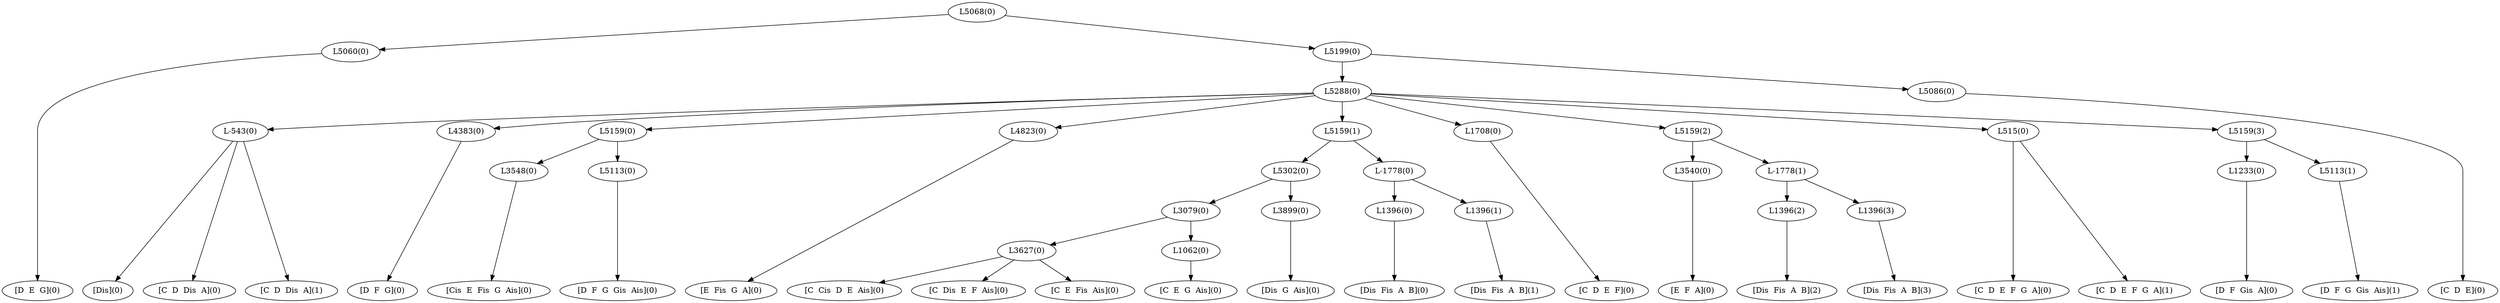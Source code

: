 digraph sample{
"L5060(0)"->"[D  E  G](0)"
"L-543(0)"->"[Dis](0)"
"L-543(0)"->"[C  D  Dis  A](0)"
"L-543(0)"->"[C  D  Dis  A](1)"
"L4383(0)"->"[D  F  G](0)"
"L3548(0)"->"[Cis  E  Fis  G  Ais](0)"
"L5113(0)"->"[D  F  G  Gis  Ais](0)"
"L5159(0)"->"L3548(0)"
"L5159(0)"->"L5113(0)"
"L4823(0)"->"[E  Fis  G  A](0)"
"L3627(0)"->"[C  Cis  D  E  Ais](0)"
"L3627(0)"->"[C  Dis  E  F  Ais](0)"
"L3627(0)"->"[C  E  Fis  Ais](0)"
"L1062(0)"->"[C  E  G  Ais](0)"
"L3079(0)"->"L3627(0)"
"L3079(0)"->"L1062(0)"
"L3899(0)"->"[Dis  G  Ais](0)"
"L5302(0)"->"L3079(0)"
"L5302(0)"->"L3899(0)"
"L1396(0)"->"[Dis  Fis  A  B](0)"
"L1396(1)"->"[Dis  Fis  A  B](1)"
"L-1778(0)"->"L1396(0)"
"L-1778(0)"->"L1396(1)"
"L5159(1)"->"L5302(0)"
"L5159(1)"->"L-1778(0)"
"L1708(0)"->"[C  D  E  F](0)"
"L3540(0)"->"[E  F  A](0)"
"L1396(2)"->"[Dis  Fis  A  B](2)"
"L1396(3)"->"[Dis  Fis  A  B](3)"
"L-1778(1)"->"L1396(2)"
"L-1778(1)"->"L1396(3)"
"L5159(2)"->"L3540(0)"
"L5159(2)"->"L-1778(1)"
"L515(0)"->"[C  D  E  F  G  A](0)"
"L515(0)"->"[C  D  E  F  G  A](1)"
"L1233(0)"->"[D  F  Gis  A](0)"
"L5113(1)"->"[D  F  G  Gis  Ais](1)"
"L5159(3)"->"L1233(0)"
"L5159(3)"->"L5113(1)"
"L5288(0)"->"L-543(0)"
"L5288(0)"->"L4383(0)"
"L5288(0)"->"L5159(0)"
"L5288(0)"->"L4823(0)"
"L5288(0)"->"L5159(1)"
"L5288(0)"->"L1708(0)"
"L5288(0)"->"L5159(2)"
"L5288(0)"->"L515(0)"
"L5288(0)"->"L5159(3)"
"L5086(0)"->"[C  D  E](0)"
"L5199(0)"->"L5288(0)"
"L5199(0)"->"L5086(0)"
"L5068(0)"->"L5060(0)"
"L5068(0)"->"L5199(0)"
{rank = min; "L5068(0)"}
{rank = same; "L5060(0)"; "L5199(0)";}
{rank = same; "L5288(0)"; "L5086(0)";}
{rank = same; "L-543(0)"; "L4383(0)"; "L5159(0)"; "L4823(0)"; "L5159(1)"; "L1708(0)"; "L5159(2)"; "L515(0)"; "L5159(3)";}
{rank = same; "L3548(0)"; "L5113(0)"; "L5302(0)"; "L-1778(0)"; "L3540(0)"; "L-1778(1)"; "L1233(0)"; "L5113(1)";}
{rank = same; "L3079(0)"; "L3899(0)"; "L1396(0)"; "L1396(1)"; "L1396(2)"; "L1396(3)";}
{rank = same; "L3627(0)"; "L1062(0)";}
{rank = max; "[C  Cis  D  E  Ais](0)"; "[C  D  Dis  A](0)"; "[C  D  Dis  A](1)"; "[C  D  E  F  G  A](0)"; "[C  D  E  F  G  A](1)"; "[C  D  E  F](0)"; "[C  D  E](0)"; "[C  Dis  E  F  Ais](0)"; "[C  E  Fis  Ais](0)"; "[C  E  G  Ais](0)"; "[Cis  E  Fis  G  Ais](0)"; "[D  E  G](0)"; "[D  F  G  Gis  Ais](0)"; "[D  F  G  Gis  Ais](1)"; "[D  F  G](0)"; "[D  F  Gis  A](0)"; "[Dis  Fis  A  B](0)"; "[Dis  Fis  A  B](1)"; "[Dis  Fis  A  B](2)"; "[Dis  Fis  A  B](3)"; "[Dis  G  Ais](0)"; "[Dis](0)"; "[E  F  A](0)"; "[E  Fis  G  A](0)";}
}